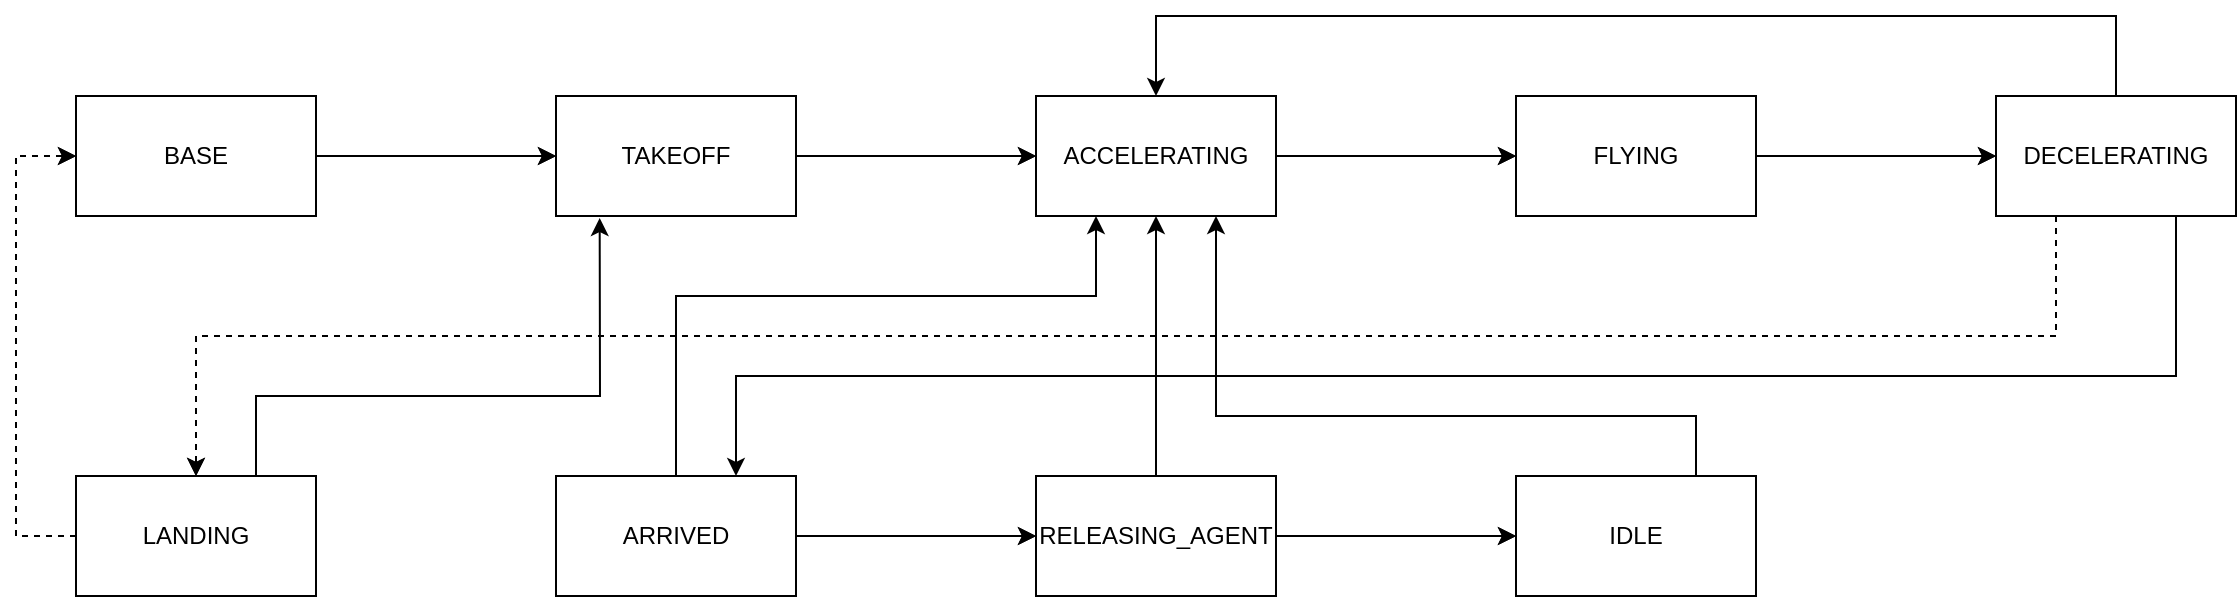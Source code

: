 <mxfile version="26.0.16">
  <diagram name="Page-1" id="0tHcYpDo-K935MquQ3-P">
    <mxGraphModel dx="1145" dy="707" grid="1" gridSize="10" guides="1" tooltips="1" connect="1" arrows="1" fold="1" page="1" pageScale="1" pageWidth="3300" pageHeight="4681" math="0" shadow="0">
      <root>
        <mxCell id="0" />
        <mxCell id="1" parent="0" />
        <mxCell id="nqB2_phi7GxJcqhqiilB-1" value="BASE" style="rounded=0;whiteSpace=wrap;html=1;" parent="1" vertex="1">
          <mxGeometry x="70" y="120" width="120" height="60" as="geometry" />
        </mxCell>
        <mxCell id="nqB2_phi7GxJcqhqiilB-2" value="FLYING" style="rounded=0;whiteSpace=wrap;html=1;" parent="1" vertex="1">
          <mxGeometry x="790" y="120" width="120" height="60" as="geometry" />
        </mxCell>
        <mxCell id="nqB2_phi7GxJcqhqiilB-3" value="ARRIVED" style="rounded=0;whiteSpace=wrap;html=1;" parent="1" vertex="1">
          <mxGeometry x="310" y="310" width="120" height="60" as="geometry" />
        </mxCell>
        <mxCell id="nqB2_phi7GxJcqhqiilB-4" value="RELEASING_AGENT" style="rounded=0;whiteSpace=wrap;html=1;" parent="1" vertex="1">
          <mxGeometry x="550" y="310" width="120" height="60" as="geometry" />
        </mxCell>
        <mxCell id="nqB2_phi7GxJcqhqiilB-5" value="IDLE" style="rounded=0;whiteSpace=wrap;html=1;" parent="1" vertex="1">
          <mxGeometry x="790" y="310" width="120" height="60" as="geometry" />
        </mxCell>
        <mxCell id="nqB2_phi7GxJcqhqiilB-29" value="TAKEOFF" style="rounded=0;whiteSpace=wrap;html=1;" parent="1" vertex="1">
          <mxGeometry x="310" y="120" width="120" height="60" as="geometry" />
        </mxCell>
        <mxCell id="nqB2_phi7GxJcqhqiilB-30" value="ACCELERATING" style="rounded=0;whiteSpace=wrap;html=1;" parent="1" vertex="1">
          <mxGeometry x="550" y="120" width="120" height="60" as="geometry" />
        </mxCell>
        <mxCell id="nqB2_phi7GxJcqhqiilB-31" value="DECELERATING" style="rounded=0;whiteSpace=wrap;html=1;" parent="1" vertex="1">
          <mxGeometry x="1030" y="120" width="120" height="60" as="geometry" />
        </mxCell>
        <mxCell id="nqB2_phi7GxJcqhqiilB-32" value="LANDING" style="rounded=0;whiteSpace=wrap;html=1;" parent="1" vertex="1">
          <mxGeometry x="70" y="310" width="120" height="60" as="geometry" />
        </mxCell>
        <mxCell id="nqB2_phi7GxJcqhqiilB-33" value="" style="endArrow=classic;html=1;rounded=0;exitX=1;exitY=0.5;exitDx=0;exitDy=0;entryX=0;entryY=0.5;entryDx=0;entryDy=0;" parent="1" source="nqB2_phi7GxJcqhqiilB-1" target="nqB2_phi7GxJcqhqiilB-29" edge="1">
          <mxGeometry width="50" height="50" relative="1" as="geometry">
            <mxPoint x="530" y="400" as="sourcePoint" />
            <mxPoint x="580" y="350" as="targetPoint" />
          </mxGeometry>
        </mxCell>
        <mxCell id="nqB2_phi7GxJcqhqiilB-34" value="" style="endArrow=classic;html=1;rounded=0;entryX=0;entryY=0.5;entryDx=0;entryDy=0;exitX=1;exitY=0.5;exitDx=0;exitDy=0;" parent="1" source="nqB2_phi7GxJcqhqiilB-29" target="nqB2_phi7GxJcqhqiilB-30" edge="1">
          <mxGeometry width="50" height="50" relative="1" as="geometry">
            <mxPoint x="530" y="400" as="sourcePoint" />
            <mxPoint x="580" y="350" as="targetPoint" />
          </mxGeometry>
        </mxCell>
        <mxCell id="nqB2_phi7GxJcqhqiilB-35" value="" style="endArrow=classic;html=1;rounded=0;entryX=0;entryY=0.5;entryDx=0;entryDy=0;exitX=1;exitY=0.5;exitDx=0;exitDy=0;" parent="1" source="nqB2_phi7GxJcqhqiilB-30" target="nqB2_phi7GxJcqhqiilB-2" edge="1">
          <mxGeometry width="50" height="50" relative="1" as="geometry">
            <mxPoint x="440" y="160" as="sourcePoint" />
            <mxPoint x="560" y="160" as="targetPoint" />
          </mxGeometry>
        </mxCell>
        <mxCell id="nqB2_phi7GxJcqhqiilB-36" value="" style="endArrow=classic;html=1;rounded=0;entryX=0;entryY=0.5;entryDx=0;entryDy=0;exitX=1;exitY=0.5;exitDx=0;exitDy=0;" parent="1" source="nqB2_phi7GxJcqhqiilB-2" target="nqB2_phi7GxJcqhqiilB-31" edge="1">
          <mxGeometry width="50" height="50" relative="1" as="geometry">
            <mxPoint x="450" y="170" as="sourcePoint" />
            <mxPoint x="570" y="170" as="targetPoint" />
          </mxGeometry>
        </mxCell>
        <mxCell id="nqB2_phi7GxJcqhqiilB-38" value="" style="endArrow=classic;html=1;rounded=0;entryX=0;entryY=0.5;entryDx=0;entryDy=0;exitX=1;exitY=0.5;exitDx=0;exitDy=0;" parent="1" source="nqB2_phi7GxJcqhqiilB-3" target="nqB2_phi7GxJcqhqiilB-4" edge="1">
          <mxGeometry width="50" height="50" relative="1" as="geometry">
            <mxPoint x="470" y="190" as="sourcePoint" />
            <mxPoint x="590" y="190" as="targetPoint" />
          </mxGeometry>
        </mxCell>
        <mxCell id="nqB2_phi7GxJcqhqiilB-39" value="" style="endArrow=classic;html=1;rounded=0;entryX=0;entryY=0.5;entryDx=0;entryDy=0;exitX=1;exitY=0.5;exitDx=0;exitDy=0;" parent="1" source="nqB2_phi7GxJcqhqiilB-4" target="nqB2_phi7GxJcqhqiilB-5" edge="1">
          <mxGeometry width="50" height="50" relative="1" as="geometry">
            <mxPoint x="480" y="200" as="sourcePoint" />
            <mxPoint x="600" y="200" as="targetPoint" />
          </mxGeometry>
        </mxCell>
        <mxCell id="nqB2_phi7GxJcqhqiilB-41" value="" style="endArrow=classic;html=1;rounded=0;entryX=0.5;entryY=0;entryDx=0;entryDy=0;exitX=0.25;exitY=1;exitDx=0;exitDy=0;dashed=1;" parent="1" source="nqB2_phi7GxJcqhqiilB-31" target="nqB2_phi7GxJcqhqiilB-32" edge="1">
          <mxGeometry width="50" height="50" relative="1" as="geometry">
            <mxPoint x="500" y="220" as="sourcePoint" />
            <mxPoint x="620" y="220" as="targetPoint" />
            <Array as="points">
              <mxPoint x="1060" y="240" />
              <mxPoint x="130" y="240" />
            </Array>
          </mxGeometry>
        </mxCell>
        <mxCell id="nqB2_phi7GxJcqhqiilB-43" value="" style="endArrow=classic;html=1;rounded=0;entryX=0;entryY=0.5;entryDx=0;entryDy=0;exitX=0;exitY=0.5;exitDx=0;exitDy=0;dashed=1;" parent="1" source="nqB2_phi7GxJcqhqiilB-32" target="nqB2_phi7GxJcqhqiilB-1" edge="1">
          <mxGeometry width="50" height="50" relative="1" as="geometry">
            <mxPoint x="270" y="510" as="sourcePoint" />
            <mxPoint x="320" y="460" as="targetPoint" />
            <Array as="points">
              <mxPoint x="40" y="340" />
              <mxPoint x="40" y="150" />
            </Array>
          </mxGeometry>
        </mxCell>
        <mxCell id="ocytAE8vatgMoqnj-vbF-1" value="BASE" style="rounded=0;whiteSpace=wrap;html=1;" vertex="1" parent="1">
          <mxGeometry x="70" y="120" width="120" height="60" as="geometry" />
        </mxCell>
        <mxCell id="ocytAE8vatgMoqnj-vbF-2" value="FLYING" style="rounded=0;whiteSpace=wrap;html=1;" vertex="1" parent="1">
          <mxGeometry x="790" y="120" width="120" height="60" as="geometry" />
        </mxCell>
        <mxCell id="ocytAE8vatgMoqnj-vbF-3" value="ARRIVED" style="rounded=0;whiteSpace=wrap;html=1;" vertex="1" parent="1">
          <mxGeometry x="310" y="310" width="120" height="60" as="geometry" />
        </mxCell>
        <mxCell id="ocytAE8vatgMoqnj-vbF-4" value="RELEASING_AGENT" style="rounded=0;whiteSpace=wrap;html=1;" vertex="1" parent="1">
          <mxGeometry x="550" y="310" width="120" height="60" as="geometry" />
        </mxCell>
        <mxCell id="ocytAE8vatgMoqnj-vbF-5" value="IDLE" style="rounded=0;whiteSpace=wrap;html=1;" vertex="1" parent="1">
          <mxGeometry x="790" y="310" width="120" height="60" as="geometry" />
        </mxCell>
        <mxCell id="ocytAE8vatgMoqnj-vbF-6" value="TAKEOFF" style="rounded=0;whiteSpace=wrap;html=1;" vertex="1" parent="1">
          <mxGeometry x="310" y="120" width="120" height="60" as="geometry" />
        </mxCell>
        <mxCell id="ocytAE8vatgMoqnj-vbF-7" value="ACCELERATING" style="rounded=0;whiteSpace=wrap;html=1;" vertex="1" parent="1">
          <mxGeometry x="550" y="120" width="120" height="60" as="geometry" />
        </mxCell>
        <mxCell id="ocytAE8vatgMoqnj-vbF-8" value="DECELERATING" style="rounded=0;whiteSpace=wrap;html=1;" vertex="1" parent="1">
          <mxGeometry x="1030" y="120" width="120" height="60" as="geometry" />
        </mxCell>
        <mxCell id="ocytAE8vatgMoqnj-vbF-9" value="LANDING" style="rounded=0;whiteSpace=wrap;html=1;" vertex="1" parent="1">
          <mxGeometry x="70" y="310" width="120" height="60" as="geometry" />
        </mxCell>
        <mxCell id="ocytAE8vatgMoqnj-vbF-10" value="" style="endArrow=classic;html=1;rounded=0;exitX=1;exitY=0.5;exitDx=0;exitDy=0;entryX=0;entryY=0.5;entryDx=0;entryDy=0;" edge="1" parent="1" source="ocytAE8vatgMoqnj-vbF-1" target="ocytAE8vatgMoqnj-vbF-6">
          <mxGeometry width="50" height="50" relative="1" as="geometry">
            <mxPoint x="530" y="400" as="sourcePoint" />
            <mxPoint x="580" y="350" as="targetPoint" />
          </mxGeometry>
        </mxCell>
        <mxCell id="ocytAE8vatgMoqnj-vbF-11" value="" style="endArrow=classic;html=1;rounded=0;entryX=0;entryY=0.5;entryDx=0;entryDy=0;exitX=1;exitY=0.5;exitDx=0;exitDy=0;" edge="1" parent="1" source="ocytAE8vatgMoqnj-vbF-6" target="ocytAE8vatgMoqnj-vbF-7">
          <mxGeometry width="50" height="50" relative="1" as="geometry">
            <mxPoint x="530" y="400" as="sourcePoint" />
            <mxPoint x="580" y="350" as="targetPoint" />
          </mxGeometry>
        </mxCell>
        <mxCell id="ocytAE8vatgMoqnj-vbF-12" value="" style="endArrow=classic;html=1;rounded=0;entryX=0;entryY=0.5;entryDx=0;entryDy=0;exitX=1;exitY=0.5;exitDx=0;exitDy=0;" edge="1" parent="1" source="ocytAE8vatgMoqnj-vbF-7" target="ocytAE8vatgMoqnj-vbF-2">
          <mxGeometry width="50" height="50" relative="1" as="geometry">
            <mxPoint x="440" y="160" as="sourcePoint" />
            <mxPoint x="560" y="160" as="targetPoint" />
          </mxGeometry>
        </mxCell>
        <mxCell id="ocytAE8vatgMoqnj-vbF-13" value="" style="endArrow=classic;html=1;rounded=0;entryX=0;entryY=0.5;entryDx=0;entryDy=0;exitX=1;exitY=0.5;exitDx=0;exitDy=0;" edge="1" parent="1" source="ocytAE8vatgMoqnj-vbF-2" target="ocytAE8vatgMoqnj-vbF-8">
          <mxGeometry width="50" height="50" relative="1" as="geometry">
            <mxPoint x="450" y="170" as="sourcePoint" />
            <mxPoint x="570" y="170" as="targetPoint" />
          </mxGeometry>
        </mxCell>
        <mxCell id="ocytAE8vatgMoqnj-vbF-14" value="" style="endArrow=classic;html=1;rounded=0;entryX=0;entryY=0.5;entryDx=0;entryDy=0;exitX=1;exitY=0.5;exitDx=0;exitDy=0;" edge="1" parent="1" source="ocytAE8vatgMoqnj-vbF-3" target="ocytAE8vatgMoqnj-vbF-4">
          <mxGeometry width="50" height="50" relative="1" as="geometry">
            <mxPoint x="470" y="190" as="sourcePoint" />
            <mxPoint x="590" y="190" as="targetPoint" />
          </mxGeometry>
        </mxCell>
        <mxCell id="ocytAE8vatgMoqnj-vbF-15" value="" style="endArrow=classic;html=1;rounded=0;entryX=0;entryY=0.5;entryDx=0;entryDy=0;exitX=1;exitY=0.5;exitDx=0;exitDy=0;" edge="1" parent="1" source="ocytAE8vatgMoqnj-vbF-4" target="ocytAE8vatgMoqnj-vbF-5">
          <mxGeometry width="50" height="50" relative="1" as="geometry">
            <mxPoint x="480" y="200" as="sourcePoint" />
            <mxPoint x="600" y="200" as="targetPoint" />
          </mxGeometry>
        </mxCell>
        <mxCell id="ocytAE8vatgMoqnj-vbF-16" value="" style="endArrow=classic;html=1;rounded=0;entryX=0.5;entryY=0;entryDx=0;entryDy=0;dashed=1;exitX=0.25;exitY=1;exitDx=0;exitDy=0;" edge="1" parent="1" source="ocytAE8vatgMoqnj-vbF-8" target="ocytAE8vatgMoqnj-vbF-9">
          <mxGeometry width="50" height="50" relative="1" as="geometry">
            <mxPoint x="320" y="190" as="sourcePoint" />
            <mxPoint x="620" y="220" as="targetPoint" />
            <Array as="points">
              <mxPoint x="1060" y="240" />
              <mxPoint x="130" y="240" />
            </Array>
          </mxGeometry>
        </mxCell>
        <mxCell id="ocytAE8vatgMoqnj-vbF-17" value="" style="endArrow=classic;html=1;rounded=0;entryX=0;entryY=0.5;entryDx=0;entryDy=0;exitX=0;exitY=0.5;exitDx=0;exitDy=0;dashed=1;" edge="1" parent="1" source="ocytAE8vatgMoqnj-vbF-9" target="ocytAE8vatgMoqnj-vbF-1">
          <mxGeometry width="50" height="50" relative="1" as="geometry">
            <mxPoint x="270" y="510" as="sourcePoint" />
            <mxPoint x="320" y="460" as="targetPoint" />
            <Array as="points">
              <mxPoint x="40" y="340" />
              <mxPoint x="40" y="150" />
            </Array>
          </mxGeometry>
        </mxCell>
        <mxCell id="ocytAE8vatgMoqnj-vbF-18" value="" style="endArrow=classic;html=1;rounded=0;exitX=0.5;exitY=0;exitDx=0;exitDy=0;entryX=0.5;entryY=1;entryDx=0;entryDy=0;" edge="1" parent="1">
          <mxGeometry width="50" height="50" relative="1" as="geometry">
            <mxPoint x="880.0" y="310" as="sourcePoint" />
            <mxPoint x="640" y="180" as="targetPoint" />
            <Array as="points">
              <mxPoint x="880" y="280" />
              <mxPoint x="640" y="280" />
            </Array>
          </mxGeometry>
        </mxCell>
        <mxCell id="ocytAE8vatgMoqnj-vbF-19" value="" style="endArrow=classic;html=1;rounded=0;exitX=0.75;exitY=1;exitDx=0;exitDy=0;entryX=0.75;entryY=0;entryDx=0;entryDy=0;" edge="1" parent="1" source="ocytAE8vatgMoqnj-vbF-8" target="ocytAE8vatgMoqnj-vbF-3">
          <mxGeometry width="50" height="50" relative="1" as="geometry">
            <mxPoint x="680" y="450" as="sourcePoint" />
            <mxPoint x="730" y="400" as="targetPoint" />
            <Array as="points">
              <mxPoint x="1120" y="260" />
              <mxPoint x="400" y="260" />
              <mxPoint x="400" y="290" />
            </Array>
          </mxGeometry>
        </mxCell>
        <mxCell id="ocytAE8vatgMoqnj-vbF-20" value="" style="endArrow=classic;html=1;rounded=0;exitX=0.75;exitY=0;exitDx=0;exitDy=0;entryX=0.182;entryY=1.017;entryDx=0;entryDy=0;entryPerimeter=0;" edge="1" parent="1" source="ocytAE8vatgMoqnj-vbF-9" target="ocytAE8vatgMoqnj-vbF-6">
          <mxGeometry width="50" height="50" relative="1" as="geometry">
            <mxPoint x="1130" y="190" as="sourcePoint" />
            <mxPoint x="380" y="320" as="targetPoint" />
            <Array as="points">
              <mxPoint x="160" y="270" />
              <mxPoint x="332" y="270" />
            </Array>
          </mxGeometry>
        </mxCell>
        <mxCell id="ocytAE8vatgMoqnj-vbF-21" value="" style="endArrow=classic;html=1;rounded=0;entryX=0.5;entryY=0;entryDx=0;entryDy=0;exitX=0.5;exitY=0;exitDx=0;exitDy=0;" edge="1" parent="1" source="ocytAE8vatgMoqnj-vbF-8" target="ocytAE8vatgMoqnj-vbF-7">
          <mxGeometry width="50" height="50" relative="1" as="geometry">
            <mxPoint x="970" y="90" as="sourcePoint" />
            <mxPoint x="1090" y="90" as="targetPoint" />
            <Array as="points">
              <mxPoint x="1090" y="80" />
              <mxPoint x="610" y="80" />
            </Array>
          </mxGeometry>
        </mxCell>
        <mxCell id="ocytAE8vatgMoqnj-vbF-22" value="" style="endArrow=classic;html=1;rounded=0;exitX=0.5;exitY=0;exitDx=0;exitDy=0;entryX=0.25;entryY=1;entryDx=0;entryDy=0;" edge="1" parent="1" source="ocytAE8vatgMoqnj-vbF-3" target="ocytAE8vatgMoqnj-vbF-7">
          <mxGeometry width="50" height="50" relative="1" as="geometry">
            <mxPoint x="1130" y="190" as="sourcePoint" />
            <mxPoint x="590" y="181" as="targetPoint" />
            <Array as="points">
              <mxPoint x="370" y="220" />
              <mxPoint x="580" y="220" />
            </Array>
          </mxGeometry>
        </mxCell>
        <mxCell id="ocytAE8vatgMoqnj-vbF-23" value="" style="endArrow=classic;html=1;rounded=0;exitX=0.5;exitY=0;exitDx=0;exitDy=0;entryX=0.5;entryY=1;entryDx=0;entryDy=0;" edge="1" parent="1" target="ocytAE8vatgMoqnj-vbF-7">
          <mxGeometry width="50" height="50" relative="1" as="geometry">
            <mxPoint x="610" y="310" as="sourcePoint" />
            <mxPoint x="820" y="180" as="targetPoint" />
            <Array as="points" />
          </mxGeometry>
        </mxCell>
      </root>
    </mxGraphModel>
  </diagram>
</mxfile>
